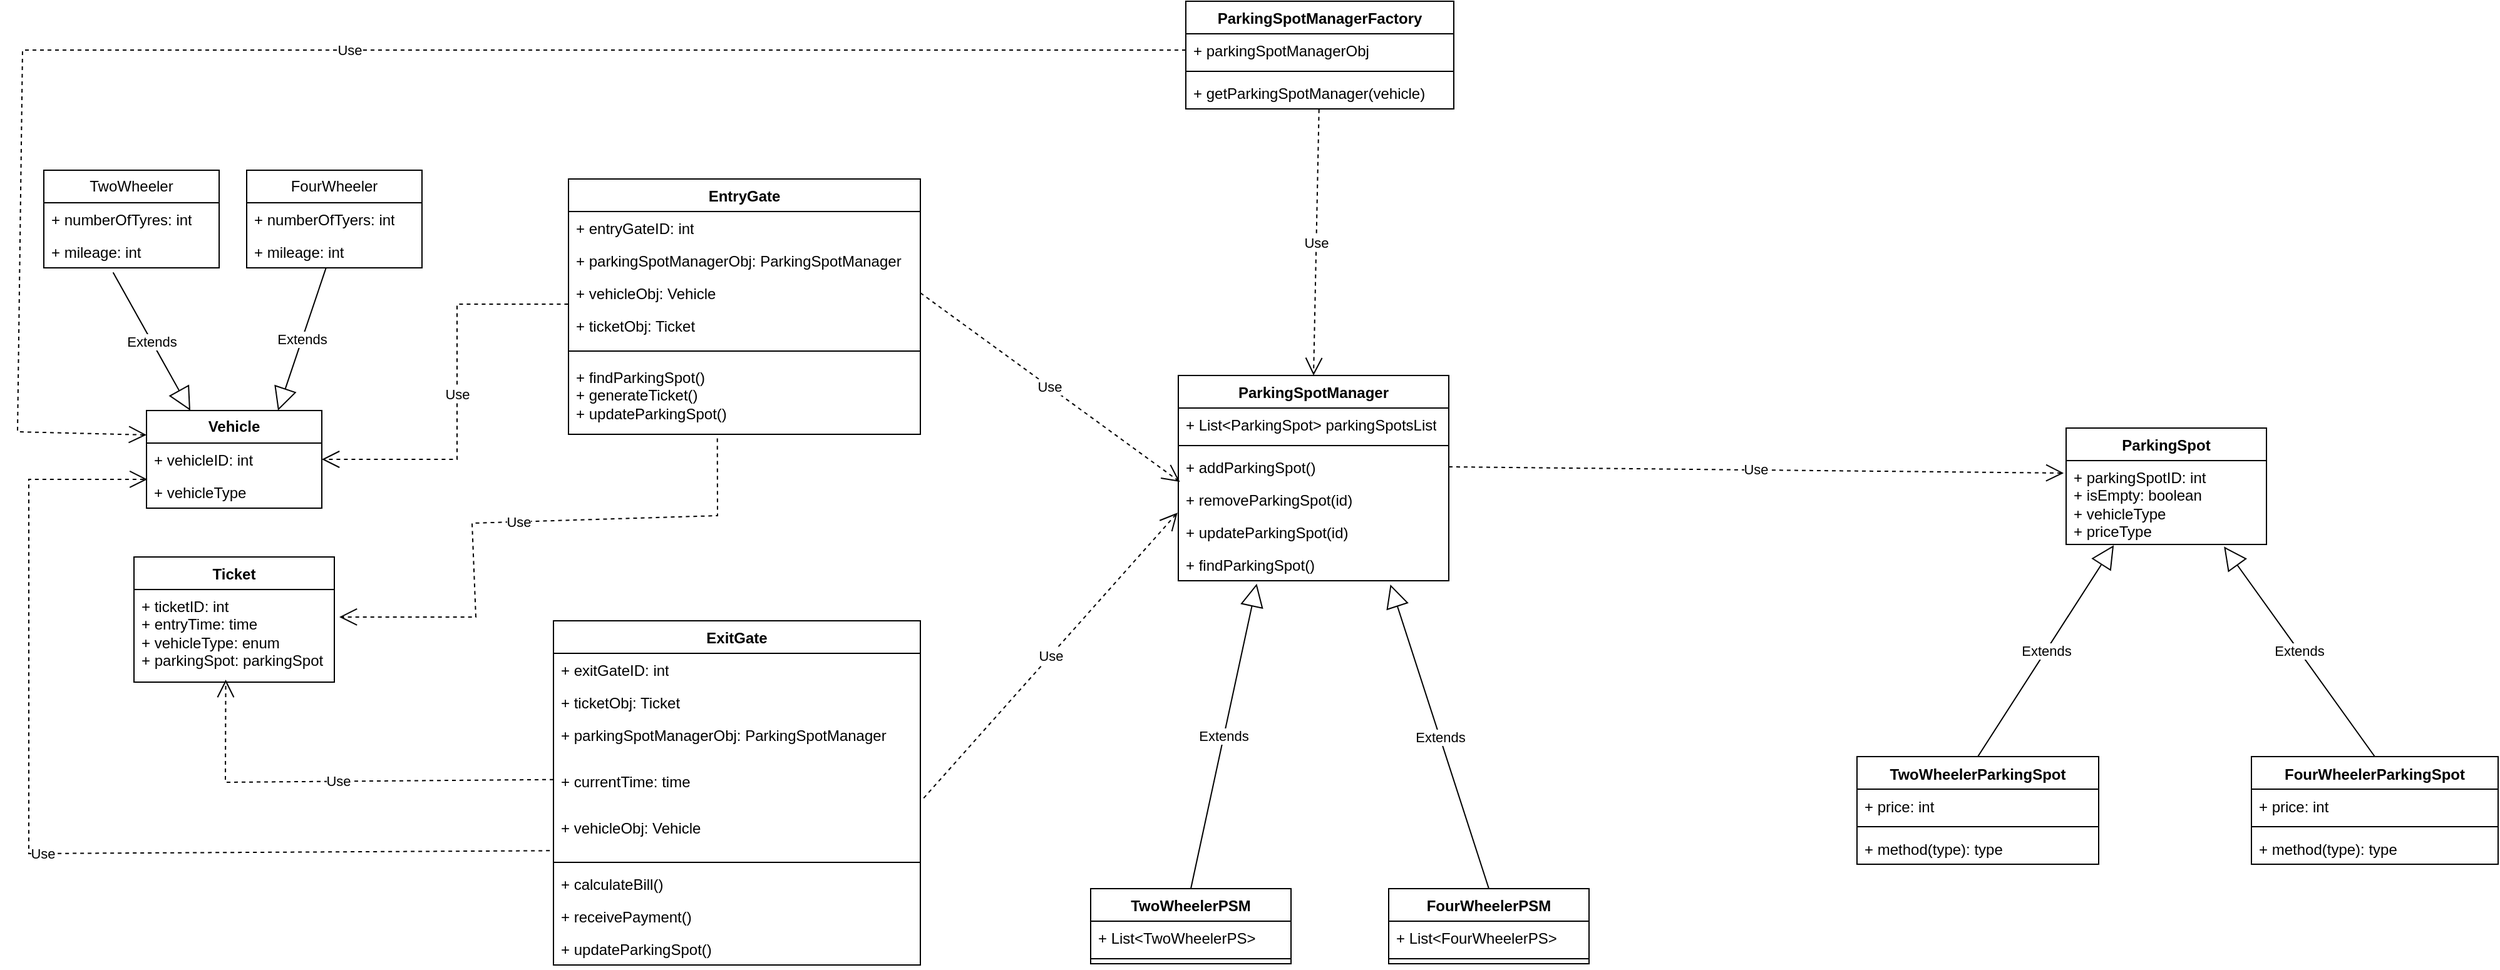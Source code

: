 <mxfile version="24.7.5">
  <diagram id="C5RBs43oDa-KdzZeNtuy" name="Page-1">
    <mxGraphModel dx="2874" dy="1597" grid="0" gridSize="10" guides="1" tooltips="1" connect="1" arrows="1" fold="1" page="0" pageScale="1" pageWidth="827" pageHeight="1169" math="0" shadow="0">
      <root>
        <mxCell id="WIyWlLk6GJQsqaUBKTNV-0" />
        <mxCell id="WIyWlLk6GJQsqaUBKTNV-1" parent="WIyWlLk6GJQsqaUBKTNV-0" />
        <mxCell id="PFj9hz5hefsLwySSaTAy-0" value="&lt;b&gt;Vehicle&lt;/b&gt;" style="swimlane;fontStyle=0;childLayout=stackLayout;horizontal=1;startSize=26;fillColor=none;horizontalStack=0;resizeParent=1;resizeParentMax=0;resizeLast=0;collapsible=1;marginBottom=0;whiteSpace=wrap;html=1;" vertex="1" parent="WIyWlLk6GJQsqaUBKTNV-1">
          <mxGeometry x="-436" y="325" width="140" height="78" as="geometry" />
        </mxCell>
        <mxCell id="PFj9hz5hefsLwySSaTAy-1" value="+ vehicleID: int" style="text;strokeColor=none;fillColor=none;align=left;verticalAlign=top;spacingLeft=4;spacingRight=4;overflow=hidden;rotatable=0;points=[[0,0.5],[1,0.5]];portConstraint=eastwest;whiteSpace=wrap;html=1;" vertex="1" parent="PFj9hz5hefsLwySSaTAy-0">
          <mxGeometry y="26" width="140" height="26" as="geometry" />
        </mxCell>
        <mxCell id="PFj9hz5hefsLwySSaTAy-2" value="+ vehicleType" style="text;strokeColor=none;fillColor=none;align=left;verticalAlign=top;spacingLeft=4;spacingRight=4;overflow=hidden;rotatable=0;points=[[0,0.5],[1,0.5]];portConstraint=eastwest;whiteSpace=wrap;html=1;" vertex="1" parent="PFj9hz5hefsLwySSaTAy-0">
          <mxGeometry y="52" width="140" height="26" as="geometry" />
        </mxCell>
        <mxCell id="PFj9hz5hefsLwySSaTAy-4" value="Ticket" style="swimlane;fontStyle=1;align=center;verticalAlign=top;childLayout=stackLayout;horizontal=1;startSize=26;horizontalStack=0;resizeParent=1;resizeParentMax=0;resizeLast=0;collapsible=1;marginBottom=0;whiteSpace=wrap;html=1;" vertex="1" parent="WIyWlLk6GJQsqaUBKTNV-1">
          <mxGeometry x="-446" y="442" width="160" height="100" as="geometry">
            <mxRectangle x="-320" y="360" width="70" height="30" as="alternateBounds" />
          </mxGeometry>
        </mxCell>
        <mxCell id="PFj9hz5hefsLwySSaTAy-5" value="+ ticketID: int&lt;div&gt;+ entryTime: time&lt;/div&gt;&lt;div&gt;+ vehicleType: enum&lt;/div&gt;&lt;div&gt;+ parkingSpot: parkingSpot&lt;/div&gt;&lt;div&gt;&lt;br&gt;&lt;/div&gt;" style="text;strokeColor=none;fillColor=none;align=left;verticalAlign=top;spacingLeft=4;spacingRight=4;overflow=hidden;rotatable=0;points=[[0,0.5],[1,0.5]];portConstraint=eastwest;whiteSpace=wrap;html=1;" vertex="1" parent="PFj9hz5hefsLwySSaTAy-4">
          <mxGeometry y="26" width="160" height="74" as="geometry" />
        </mxCell>
        <mxCell id="PFj9hz5hefsLwySSaTAy-8" value="EntryGate" style="swimlane;fontStyle=1;align=center;verticalAlign=top;childLayout=stackLayout;horizontal=1;startSize=26;horizontalStack=0;resizeParent=1;resizeParentMax=0;resizeLast=0;collapsible=1;marginBottom=0;whiteSpace=wrap;html=1;" vertex="1" parent="WIyWlLk6GJQsqaUBKTNV-1">
          <mxGeometry x="-99" y="140" width="281" height="204" as="geometry" />
        </mxCell>
        <mxCell id="PFj9hz5hefsLwySSaTAy-9" value="+ entryGateID: int" style="text;strokeColor=none;fillColor=none;align=left;verticalAlign=top;spacingLeft=4;spacingRight=4;overflow=hidden;rotatable=0;points=[[0,0.5],[1,0.5]];portConstraint=eastwest;whiteSpace=wrap;html=1;" vertex="1" parent="PFj9hz5hefsLwySSaTAy-8">
          <mxGeometry y="26" width="281" height="26" as="geometry" />
        </mxCell>
        <mxCell id="PFj9hz5hefsLwySSaTAy-36" value="+ parkingSpotManagerObj: ParkingSpotManager" style="text;strokeColor=none;fillColor=none;align=left;verticalAlign=top;spacingLeft=4;spacingRight=4;overflow=hidden;rotatable=0;points=[[0,0.5],[1,0.5]];portConstraint=eastwest;whiteSpace=wrap;html=1;" vertex="1" parent="PFj9hz5hefsLwySSaTAy-8">
          <mxGeometry y="52" width="281" height="26" as="geometry" />
        </mxCell>
        <mxCell id="PFj9hz5hefsLwySSaTAy-58" value="+ vehicleObj: Vehicle" style="text;strokeColor=none;fillColor=none;align=left;verticalAlign=top;spacingLeft=4;spacingRight=4;overflow=hidden;rotatable=0;points=[[0,0.5],[1,0.5]];portConstraint=eastwest;whiteSpace=wrap;html=1;" vertex="1" parent="PFj9hz5hefsLwySSaTAy-8">
          <mxGeometry y="78" width="281" height="26" as="geometry" />
        </mxCell>
        <mxCell id="PFj9hz5hefsLwySSaTAy-37" value="+ ticketObj: Ticket" style="text;strokeColor=none;fillColor=none;align=left;verticalAlign=top;spacingLeft=4;spacingRight=4;overflow=hidden;rotatable=0;points=[[0,0.5],[1,0.5]];portConstraint=eastwest;whiteSpace=wrap;html=1;" vertex="1" parent="PFj9hz5hefsLwySSaTAy-8">
          <mxGeometry y="104" width="281" height="26" as="geometry" />
        </mxCell>
        <mxCell id="PFj9hz5hefsLwySSaTAy-10" value="" style="line;strokeWidth=1;fillColor=none;align=left;verticalAlign=middle;spacingTop=-1;spacingLeft=3;spacingRight=3;rotatable=0;labelPosition=right;points=[];portConstraint=eastwest;strokeColor=inherit;" vertex="1" parent="PFj9hz5hefsLwySSaTAy-8">
          <mxGeometry y="130" width="281" height="15" as="geometry" />
        </mxCell>
        <mxCell id="PFj9hz5hefsLwySSaTAy-11" value="+ findParkingSpot()&lt;div&gt;+ generateTicket()&lt;/div&gt;&lt;div&gt;+ updateParkingSpot()&lt;/div&gt;" style="text;strokeColor=none;fillColor=none;align=left;verticalAlign=top;spacingLeft=4;spacingRight=4;overflow=hidden;rotatable=0;points=[[0,0.5],[1,0.5]];portConstraint=eastwest;whiteSpace=wrap;html=1;" vertex="1" parent="PFj9hz5hefsLwySSaTAy-8">
          <mxGeometry y="145" width="281" height="59" as="geometry" />
        </mxCell>
        <mxCell id="PFj9hz5hefsLwySSaTAy-12" value="ParkingSpot" style="swimlane;fontStyle=1;align=center;verticalAlign=top;childLayout=stackLayout;horizontal=1;startSize=26;horizontalStack=0;resizeParent=1;resizeParentMax=0;resizeLast=0;collapsible=1;marginBottom=0;whiteSpace=wrap;html=1;" vertex="1" parent="WIyWlLk6GJQsqaUBKTNV-1">
          <mxGeometry x="1097" y="339" width="160" height="93" as="geometry" />
        </mxCell>
        <mxCell id="PFj9hz5hefsLwySSaTAy-13" value="+ parkingSpotID: int&lt;div&gt;+ isEmpty: boolean&lt;/div&gt;&lt;div&gt;+ vehicleType&lt;/div&gt;&lt;div&gt;+ priceType&lt;/div&gt;" style="text;strokeColor=none;fillColor=none;align=left;verticalAlign=top;spacingLeft=4;spacingRight=4;overflow=hidden;rotatable=0;points=[[0,0.5],[1,0.5]];portConstraint=eastwest;whiteSpace=wrap;html=1;" vertex="1" parent="PFj9hz5hefsLwySSaTAy-12">
          <mxGeometry y="26" width="160" height="67" as="geometry" />
        </mxCell>
        <mxCell id="PFj9hz5hefsLwySSaTAy-16" value="TwoWheelerParkingSpot" style="swimlane;fontStyle=1;align=center;verticalAlign=top;childLayout=stackLayout;horizontal=1;startSize=26;horizontalStack=0;resizeParent=1;resizeParentMax=0;resizeLast=0;collapsible=1;marginBottom=0;whiteSpace=wrap;html=1;" vertex="1" parent="WIyWlLk6GJQsqaUBKTNV-1">
          <mxGeometry x="930" y="601.5" width="193" height="86" as="geometry" />
        </mxCell>
        <mxCell id="PFj9hz5hefsLwySSaTAy-17" value="+ price: int" style="text;strokeColor=none;fillColor=none;align=left;verticalAlign=top;spacingLeft=4;spacingRight=4;overflow=hidden;rotatable=0;points=[[0,0.5],[1,0.5]];portConstraint=eastwest;whiteSpace=wrap;html=1;" vertex="1" parent="PFj9hz5hefsLwySSaTAy-16">
          <mxGeometry y="26" width="193" height="26" as="geometry" />
        </mxCell>
        <mxCell id="PFj9hz5hefsLwySSaTAy-18" value="" style="line;strokeWidth=1;fillColor=none;align=left;verticalAlign=middle;spacingTop=-1;spacingLeft=3;spacingRight=3;rotatable=0;labelPosition=right;points=[];portConstraint=eastwest;strokeColor=inherit;" vertex="1" parent="PFj9hz5hefsLwySSaTAy-16">
          <mxGeometry y="52" width="193" height="8" as="geometry" />
        </mxCell>
        <mxCell id="PFj9hz5hefsLwySSaTAy-19" value="+ method(type): type" style="text;strokeColor=none;fillColor=none;align=left;verticalAlign=top;spacingLeft=4;spacingRight=4;overflow=hidden;rotatable=0;points=[[0,0.5],[1,0.5]];portConstraint=eastwest;whiteSpace=wrap;html=1;" vertex="1" parent="PFj9hz5hefsLwySSaTAy-16">
          <mxGeometry y="60" width="193" height="26" as="geometry" />
        </mxCell>
        <mxCell id="PFj9hz5hefsLwySSaTAy-21" value="Extends" style="endArrow=block;endSize=16;endFill=0;html=1;rounded=0;entryX=0.238;entryY=1.009;entryDx=0;entryDy=0;entryPerimeter=0;exitX=0.5;exitY=0;exitDx=0;exitDy=0;" edge="1" parent="WIyWlLk6GJQsqaUBKTNV-1" source="PFj9hz5hefsLwySSaTAy-16" target="PFj9hz5hefsLwySSaTAy-13">
          <mxGeometry width="160" relative="1" as="geometry">
            <mxPoint x="1038" y="468.5" as="sourcePoint" />
            <mxPoint x="1198" y="468.5" as="targetPoint" />
          </mxGeometry>
        </mxCell>
        <mxCell id="PFj9hz5hefsLwySSaTAy-22" value="FourWheelerParkingSpot" style="swimlane;fontStyle=1;align=center;verticalAlign=top;childLayout=stackLayout;horizontal=1;startSize=26;horizontalStack=0;resizeParent=1;resizeParentMax=0;resizeLast=0;collapsible=1;marginBottom=0;whiteSpace=wrap;html=1;" vertex="1" parent="WIyWlLk6GJQsqaUBKTNV-1">
          <mxGeometry x="1245" y="601.5" width="197" height="86" as="geometry" />
        </mxCell>
        <mxCell id="PFj9hz5hefsLwySSaTAy-23" value="+ price: int" style="text;strokeColor=none;fillColor=none;align=left;verticalAlign=top;spacingLeft=4;spacingRight=4;overflow=hidden;rotatable=0;points=[[0,0.5],[1,0.5]];portConstraint=eastwest;whiteSpace=wrap;html=1;" vertex="1" parent="PFj9hz5hefsLwySSaTAy-22">
          <mxGeometry y="26" width="197" height="26" as="geometry" />
        </mxCell>
        <mxCell id="PFj9hz5hefsLwySSaTAy-24" value="" style="line;strokeWidth=1;fillColor=none;align=left;verticalAlign=middle;spacingTop=-1;spacingLeft=3;spacingRight=3;rotatable=0;labelPosition=right;points=[];portConstraint=eastwest;strokeColor=inherit;" vertex="1" parent="PFj9hz5hefsLwySSaTAy-22">
          <mxGeometry y="52" width="197" height="8" as="geometry" />
        </mxCell>
        <mxCell id="PFj9hz5hefsLwySSaTAy-25" value="+ method(type): type" style="text;strokeColor=none;fillColor=none;align=left;verticalAlign=top;spacingLeft=4;spacingRight=4;overflow=hidden;rotatable=0;points=[[0,0.5],[1,0.5]];portConstraint=eastwest;whiteSpace=wrap;html=1;" vertex="1" parent="PFj9hz5hefsLwySSaTAy-22">
          <mxGeometry y="60" width="197" height="26" as="geometry" />
        </mxCell>
        <mxCell id="PFj9hz5hefsLwySSaTAy-26" value="Extends" style="endArrow=block;endSize=16;endFill=0;html=1;rounded=0;entryX=0.788;entryY=1.025;entryDx=0;entryDy=0;entryPerimeter=0;exitX=0.5;exitY=0;exitDx=0;exitDy=0;" edge="1" parent="WIyWlLk6GJQsqaUBKTNV-1" source="PFj9hz5hefsLwySSaTAy-22" target="PFj9hz5hefsLwySSaTAy-13">
          <mxGeometry width="160" relative="1" as="geometry">
            <mxPoint x="1362" y="426.5" as="sourcePoint" />
            <mxPoint x="1522" y="426.5" as="targetPoint" />
          </mxGeometry>
        </mxCell>
        <mxCell id="PFj9hz5hefsLwySSaTAy-27" value="ParkingSpotManager" style="swimlane;fontStyle=1;align=center;verticalAlign=top;childLayout=stackLayout;horizontal=1;startSize=26;horizontalStack=0;resizeParent=1;resizeParentMax=0;resizeLast=0;collapsible=1;marginBottom=0;whiteSpace=wrap;html=1;" vertex="1" parent="WIyWlLk6GJQsqaUBKTNV-1">
          <mxGeometry x="388" y="297" width="216" height="164" as="geometry" />
        </mxCell>
        <mxCell id="PFj9hz5hefsLwySSaTAy-28" value="+ List&amp;lt;ParkingSpot&amp;gt; parkingSpotsList" style="text;strokeColor=none;fillColor=none;align=left;verticalAlign=top;spacingLeft=4;spacingRight=4;overflow=hidden;rotatable=0;points=[[0,0.5],[1,0.5]];portConstraint=eastwest;whiteSpace=wrap;html=1;" vertex="1" parent="PFj9hz5hefsLwySSaTAy-27">
          <mxGeometry y="26" width="216" height="26" as="geometry" />
        </mxCell>
        <mxCell id="PFj9hz5hefsLwySSaTAy-29" value="" style="line;strokeWidth=1;fillColor=none;align=left;verticalAlign=middle;spacingTop=-1;spacingLeft=3;spacingRight=3;rotatable=0;labelPosition=right;points=[];portConstraint=eastwest;strokeColor=inherit;" vertex="1" parent="PFj9hz5hefsLwySSaTAy-27">
          <mxGeometry y="52" width="216" height="8" as="geometry" />
        </mxCell>
        <mxCell id="PFj9hz5hefsLwySSaTAy-30" value="+ addParkingSpot()" style="text;strokeColor=none;fillColor=none;align=left;verticalAlign=top;spacingLeft=4;spacingRight=4;overflow=hidden;rotatable=0;points=[[0,0.5],[1,0.5]];portConstraint=eastwest;whiteSpace=wrap;html=1;" vertex="1" parent="PFj9hz5hefsLwySSaTAy-27">
          <mxGeometry y="60" width="216" height="26" as="geometry" />
        </mxCell>
        <mxCell id="PFj9hz5hefsLwySSaTAy-32" value="+ removeParkingSpot(id)" style="text;strokeColor=none;fillColor=none;align=left;verticalAlign=top;spacingLeft=4;spacingRight=4;overflow=hidden;rotatable=0;points=[[0,0.5],[1,0.5]];portConstraint=eastwest;whiteSpace=wrap;html=1;" vertex="1" parent="PFj9hz5hefsLwySSaTAy-27">
          <mxGeometry y="86" width="216" height="26" as="geometry" />
        </mxCell>
        <mxCell id="PFj9hz5hefsLwySSaTAy-33" value="+ updateParkingSpot(id)" style="text;strokeColor=none;fillColor=none;align=left;verticalAlign=top;spacingLeft=4;spacingRight=4;overflow=hidden;rotatable=0;points=[[0,0.5],[1,0.5]];portConstraint=eastwest;whiteSpace=wrap;html=1;" vertex="1" parent="PFj9hz5hefsLwySSaTAy-27">
          <mxGeometry y="112" width="216" height="26" as="geometry" />
        </mxCell>
        <mxCell id="PFj9hz5hefsLwySSaTAy-34" value="+ findParkingSpot()" style="text;strokeColor=none;fillColor=none;align=left;verticalAlign=top;spacingLeft=4;spacingRight=4;overflow=hidden;rotatable=0;points=[[0,0.5],[1,0.5]];portConstraint=eastwest;whiteSpace=wrap;html=1;" vertex="1" parent="PFj9hz5hefsLwySSaTAy-27">
          <mxGeometry y="138" width="216" height="26" as="geometry" />
        </mxCell>
        <mxCell id="PFj9hz5hefsLwySSaTAy-35" value="Use" style="endArrow=open;endSize=12;dashed=1;html=1;rounded=0;entryX=-0.012;entryY=0.149;entryDx=0;entryDy=0;entryPerimeter=0;exitX=1;exitY=0.5;exitDx=0;exitDy=0;" edge="1" parent="WIyWlLk6GJQsqaUBKTNV-1" source="PFj9hz5hefsLwySSaTAy-30" target="PFj9hz5hefsLwySSaTAy-13">
          <mxGeometry width="160" relative="1" as="geometry">
            <mxPoint x="617" y="374" as="sourcePoint" />
            <mxPoint x="763" y="374" as="targetPoint" />
          </mxGeometry>
        </mxCell>
        <mxCell id="PFj9hz5hefsLwySSaTAy-39" value="Use" style="endArrow=open;endSize=12;dashed=1;html=1;rounded=0;exitX=1;exitY=0.5;exitDx=0;exitDy=0;entryX=0.006;entryY=-0.038;entryDx=0;entryDy=0;entryPerimeter=0;" edge="1" parent="WIyWlLk6GJQsqaUBKTNV-1" source="PFj9hz5hefsLwySSaTAy-58" target="PFj9hz5hefsLwySSaTAy-32">
          <mxGeometry width="160" relative="1" as="geometry">
            <mxPoint x="218" y="383" as="sourcePoint" />
            <mxPoint x="378" y="383" as="targetPoint" />
          </mxGeometry>
        </mxCell>
        <mxCell id="PFj9hz5hefsLwySSaTAy-40" value="TwoWheelerPSM" style="swimlane;fontStyle=1;align=center;verticalAlign=top;childLayout=stackLayout;horizontal=1;startSize=26;horizontalStack=0;resizeParent=1;resizeParentMax=0;resizeLast=0;collapsible=1;marginBottom=0;whiteSpace=wrap;html=1;" vertex="1" parent="WIyWlLk6GJQsqaUBKTNV-1">
          <mxGeometry x="318" y="707" width="160" height="60" as="geometry" />
        </mxCell>
        <mxCell id="PFj9hz5hefsLwySSaTAy-41" value="+ List&amp;lt;TwoWheelerPS&amp;gt;" style="text;strokeColor=none;fillColor=none;align=left;verticalAlign=top;spacingLeft=4;spacingRight=4;overflow=hidden;rotatable=0;points=[[0,0.5],[1,0.5]];portConstraint=eastwest;whiteSpace=wrap;html=1;" vertex="1" parent="PFj9hz5hefsLwySSaTAy-40">
          <mxGeometry y="26" width="160" height="26" as="geometry" />
        </mxCell>
        <mxCell id="PFj9hz5hefsLwySSaTAy-42" value="" style="line;strokeWidth=1;fillColor=none;align=left;verticalAlign=middle;spacingTop=-1;spacingLeft=3;spacingRight=3;rotatable=0;labelPosition=right;points=[];portConstraint=eastwest;strokeColor=inherit;" vertex="1" parent="PFj9hz5hefsLwySSaTAy-40">
          <mxGeometry y="52" width="160" height="8" as="geometry" />
        </mxCell>
        <mxCell id="PFj9hz5hefsLwySSaTAy-44" value="FourWheelerPSM" style="swimlane;fontStyle=1;align=center;verticalAlign=top;childLayout=stackLayout;horizontal=1;startSize=26;horizontalStack=0;resizeParent=1;resizeParentMax=0;resizeLast=0;collapsible=1;marginBottom=0;whiteSpace=wrap;html=1;" vertex="1" parent="WIyWlLk6GJQsqaUBKTNV-1">
          <mxGeometry x="556" y="707" width="160" height="60" as="geometry" />
        </mxCell>
        <mxCell id="PFj9hz5hefsLwySSaTAy-45" value="+ List&amp;lt;FourWheelerPS&amp;gt;" style="text;strokeColor=none;fillColor=none;align=left;verticalAlign=top;spacingLeft=4;spacingRight=4;overflow=hidden;rotatable=0;points=[[0,0.5],[1,0.5]];portConstraint=eastwest;whiteSpace=wrap;html=1;" vertex="1" parent="PFj9hz5hefsLwySSaTAy-44">
          <mxGeometry y="26" width="160" height="26" as="geometry" />
        </mxCell>
        <mxCell id="PFj9hz5hefsLwySSaTAy-46" value="" style="line;strokeWidth=1;fillColor=none;align=left;verticalAlign=middle;spacingTop=-1;spacingLeft=3;spacingRight=3;rotatable=0;labelPosition=right;points=[];portConstraint=eastwest;strokeColor=inherit;" vertex="1" parent="PFj9hz5hefsLwySSaTAy-44">
          <mxGeometry y="52" width="160" height="8" as="geometry" />
        </mxCell>
        <mxCell id="PFj9hz5hefsLwySSaTAy-48" value="Extends" style="endArrow=block;endSize=16;endFill=0;html=1;rounded=0;entryX=0.29;entryY=1.09;entryDx=0;entryDy=0;entryPerimeter=0;exitX=0.5;exitY=0;exitDx=0;exitDy=0;" edge="1" parent="WIyWlLk6GJQsqaUBKTNV-1" source="PFj9hz5hefsLwySSaTAy-40" target="PFj9hz5hefsLwySSaTAy-34">
          <mxGeometry width="160" relative="1" as="geometry">
            <mxPoint x="350" y="642" as="sourcePoint" />
            <mxPoint x="510" y="642" as="targetPoint" />
          </mxGeometry>
        </mxCell>
        <mxCell id="PFj9hz5hefsLwySSaTAy-49" value="Extends" style="endArrow=block;endSize=16;endFill=0;html=1;rounded=0;entryX=0.784;entryY=1.115;entryDx=0;entryDy=0;entryPerimeter=0;exitX=0.5;exitY=0;exitDx=0;exitDy=0;" edge="1" parent="WIyWlLk6GJQsqaUBKTNV-1" source="PFj9hz5hefsLwySSaTAy-44" target="PFj9hz5hefsLwySSaTAy-34">
          <mxGeometry width="160" relative="1" as="geometry">
            <mxPoint x="594" y="623" as="sourcePoint" />
            <mxPoint x="754" y="623" as="targetPoint" />
          </mxGeometry>
        </mxCell>
        <mxCell id="PFj9hz5hefsLwySSaTAy-50" value="ExitGate" style="swimlane;fontStyle=1;align=center;verticalAlign=top;childLayout=stackLayout;horizontal=1;startSize=26;horizontalStack=0;resizeParent=1;resizeParentMax=0;resizeLast=0;collapsible=1;marginBottom=0;whiteSpace=wrap;html=1;" vertex="1" parent="WIyWlLk6GJQsqaUBKTNV-1">
          <mxGeometry x="-111" y="493" width="293" height="275" as="geometry" />
        </mxCell>
        <mxCell id="PFj9hz5hefsLwySSaTAy-51" value="+ exitGateID: int" style="text;strokeColor=none;fillColor=none;align=left;verticalAlign=top;spacingLeft=4;spacingRight=4;overflow=hidden;rotatable=0;points=[[0,0.5],[1,0.5]];portConstraint=eastwest;whiteSpace=wrap;html=1;" vertex="1" parent="PFj9hz5hefsLwySSaTAy-50">
          <mxGeometry y="26" width="293" height="26" as="geometry" />
        </mxCell>
        <mxCell id="PFj9hz5hefsLwySSaTAy-54" value="+ ticketObj: Ticket" style="text;strokeColor=none;fillColor=none;align=left;verticalAlign=top;spacingLeft=4;spacingRight=4;overflow=hidden;rotatable=0;points=[[0,0.5],[1,0.5]];portConstraint=eastwest;whiteSpace=wrap;html=1;" vertex="1" parent="PFj9hz5hefsLwySSaTAy-50">
          <mxGeometry y="52" width="293" height="26" as="geometry" />
        </mxCell>
        <mxCell id="PFj9hz5hefsLwySSaTAy-55" value="+ parkingSpotManagerObj: ParkingSpotManager" style="text;strokeColor=none;fillColor=none;align=left;verticalAlign=top;spacingLeft=4;spacingRight=4;overflow=hidden;rotatable=0;points=[[0,0.5],[1,0.5]];portConstraint=eastwest;whiteSpace=wrap;html=1;" vertex="1" parent="PFj9hz5hefsLwySSaTAy-50">
          <mxGeometry y="78" width="293" height="37" as="geometry" />
        </mxCell>
        <mxCell id="PFj9hz5hefsLwySSaTAy-56" value="+ currentTime: time" style="text;strokeColor=none;fillColor=none;align=left;verticalAlign=top;spacingLeft=4;spacingRight=4;overflow=hidden;rotatable=0;points=[[0,0.5],[1,0.5]];portConstraint=eastwest;whiteSpace=wrap;html=1;" vertex="1" parent="PFj9hz5hefsLwySSaTAy-50">
          <mxGeometry y="115" width="293" height="37" as="geometry" />
        </mxCell>
        <mxCell id="PFj9hz5hefsLwySSaTAy-57" value="+ vehicleObj: Vehicle" style="text;strokeColor=none;fillColor=none;align=left;verticalAlign=top;spacingLeft=4;spacingRight=4;overflow=hidden;rotatable=0;points=[[0,0.5],[1,0.5]];portConstraint=eastwest;whiteSpace=wrap;html=1;" vertex="1" parent="PFj9hz5hefsLwySSaTAy-50">
          <mxGeometry y="152" width="293" height="37" as="geometry" />
        </mxCell>
        <mxCell id="PFj9hz5hefsLwySSaTAy-52" value="" style="line;strokeWidth=1;fillColor=none;align=left;verticalAlign=middle;spacingTop=-1;spacingLeft=3;spacingRight=3;rotatable=0;labelPosition=right;points=[];portConstraint=eastwest;strokeColor=inherit;" vertex="1" parent="PFj9hz5hefsLwySSaTAy-50">
          <mxGeometry y="189" width="293" height="8" as="geometry" />
        </mxCell>
        <mxCell id="PFj9hz5hefsLwySSaTAy-53" value="+ calculateBill()" style="text;strokeColor=none;fillColor=none;align=left;verticalAlign=top;spacingLeft=4;spacingRight=4;overflow=hidden;rotatable=0;points=[[0,0.5],[1,0.5]];portConstraint=eastwest;whiteSpace=wrap;html=1;" vertex="1" parent="PFj9hz5hefsLwySSaTAy-50">
          <mxGeometry y="197" width="293" height="26" as="geometry" />
        </mxCell>
        <mxCell id="PFj9hz5hefsLwySSaTAy-59" value="+ receivePayment()" style="text;strokeColor=none;fillColor=none;align=left;verticalAlign=top;spacingLeft=4;spacingRight=4;overflow=hidden;rotatable=0;points=[[0,0.5],[1,0.5]];portConstraint=eastwest;whiteSpace=wrap;html=1;" vertex="1" parent="PFj9hz5hefsLwySSaTAy-50">
          <mxGeometry y="223" width="293" height="26" as="geometry" />
        </mxCell>
        <mxCell id="PFj9hz5hefsLwySSaTAy-60" value="+ updateParkingSpot()" style="text;strokeColor=none;fillColor=none;align=left;verticalAlign=top;spacingLeft=4;spacingRight=4;overflow=hidden;rotatable=0;points=[[0,0.5],[1,0.5]];portConstraint=eastwest;whiteSpace=wrap;html=1;" vertex="1" parent="PFj9hz5hefsLwySSaTAy-50">
          <mxGeometry y="249" width="293" height="26" as="geometry" />
        </mxCell>
        <mxCell id="PFj9hz5hefsLwySSaTAy-61" value="Use" style="endArrow=open;endSize=12;dashed=1;html=1;rounded=0;entryX=-0.003;entryY=-0.09;entryDx=0;entryDy=0;entryPerimeter=0;exitX=1.009;exitY=0.721;exitDx=0;exitDy=0;exitPerimeter=0;" edge="1" parent="WIyWlLk6GJQsqaUBKTNV-1" source="PFj9hz5hefsLwySSaTAy-56" target="PFj9hz5hefsLwySSaTAy-33">
          <mxGeometry width="160" relative="1" as="geometry">
            <mxPoint x="186" y="606" as="sourcePoint" />
            <mxPoint x="346" y="606" as="targetPoint" />
          </mxGeometry>
        </mxCell>
        <mxCell id="PFj9hz5hefsLwySSaTAy-62" value="Use" style="endArrow=open;endSize=12;dashed=1;html=1;rounded=0;entryX=0.458;entryY=1.063;entryDx=0;entryDy=0;entryPerimeter=0;exitX=0;exitY=0.5;exitDx=0;exitDy=0;" edge="1" parent="WIyWlLk6GJQsqaUBKTNV-1">
          <mxGeometry width="160" relative="1" as="geometry">
            <mxPoint x="-111" y="619.84" as="sourcePoint" />
            <mxPoint x="-372.72" y="540.002" as="targetPoint" />
            <Array as="points">
              <mxPoint x="-373" y="622" />
            </Array>
          </mxGeometry>
        </mxCell>
        <mxCell id="PFj9hz5hefsLwySSaTAy-63" value="Use" style="endArrow=open;endSize=12;dashed=1;html=1;rounded=0;entryX=0.005;entryY=0.115;entryDx=0;entryDy=0;entryPerimeter=0;exitX=-0.01;exitY=0.856;exitDx=0;exitDy=0;exitPerimeter=0;" edge="1" parent="WIyWlLk6GJQsqaUBKTNV-1" source="PFj9hz5hefsLwySSaTAy-57" target="PFj9hz5hefsLwySSaTAy-2">
          <mxGeometry width="160" relative="1" as="geometry">
            <mxPoint x="-378" y="716" as="sourcePoint" />
            <mxPoint x="-253" y="799" as="targetPoint" />
            <Array as="points">
              <mxPoint x="-530" y="679" />
              <mxPoint x="-530" y="380" />
            </Array>
          </mxGeometry>
        </mxCell>
        <mxCell id="PFj9hz5hefsLwySSaTAy-64" value="Use" style="endArrow=open;endSize=12;dashed=1;html=1;rounded=0;entryX=1.025;entryY=0.297;entryDx=0;entryDy=0;entryPerimeter=0;exitX=0.423;exitY=1.056;exitDx=0;exitDy=0;exitPerimeter=0;" edge="1" parent="WIyWlLk6GJQsqaUBKTNV-1" source="PFj9hz5hefsLwySSaTAy-11" target="PFj9hz5hefsLwySSaTAy-5">
          <mxGeometry width="160" relative="1" as="geometry">
            <mxPoint x="-271" y="151" as="sourcePoint" />
            <mxPoint x="-111" y="151" as="targetPoint" />
            <Array as="points">
              <mxPoint x="20" y="409" />
              <mxPoint x="-176" y="415" />
              <mxPoint x="-173" y="490" />
            </Array>
          </mxGeometry>
        </mxCell>
        <mxCell id="PFj9hz5hefsLwySSaTAy-65" value="Use" style="endArrow=open;endSize=12;dashed=1;html=1;rounded=0;entryX=1;entryY=0.5;entryDx=0;entryDy=0;exitX=-0.001;exitY=-0.154;exitDx=0;exitDy=0;exitPerimeter=0;" edge="1" parent="WIyWlLk6GJQsqaUBKTNV-1" source="PFj9hz5hefsLwySSaTAy-37" target="PFj9hz5hefsLwySSaTAy-1">
          <mxGeometry width="160" relative="1" as="geometry">
            <mxPoint x="-407" y="228" as="sourcePoint" />
            <mxPoint x="-247" y="228" as="targetPoint" />
            <Array as="points">
              <mxPoint x="-188" y="240" />
              <mxPoint x="-188" y="364" />
            </Array>
          </mxGeometry>
        </mxCell>
        <mxCell id="PFj9hz5hefsLwySSaTAy-66" value="TwoWheeler" style="swimlane;fontStyle=0;childLayout=stackLayout;horizontal=1;startSize=26;fillColor=none;horizontalStack=0;resizeParent=1;resizeParentMax=0;resizeLast=0;collapsible=1;marginBottom=0;whiteSpace=wrap;html=1;" vertex="1" parent="WIyWlLk6GJQsqaUBKTNV-1">
          <mxGeometry x="-518" y="133" width="140" height="78" as="geometry" />
        </mxCell>
        <mxCell id="PFj9hz5hefsLwySSaTAy-67" value="+ numberOfTyres: int" style="text;strokeColor=none;fillColor=none;align=left;verticalAlign=top;spacingLeft=4;spacingRight=4;overflow=hidden;rotatable=0;points=[[0,0.5],[1,0.5]];portConstraint=eastwest;whiteSpace=wrap;html=1;" vertex="1" parent="PFj9hz5hefsLwySSaTAy-66">
          <mxGeometry y="26" width="140" height="26" as="geometry" />
        </mxCell>
        <mxCell id="PFj9hz5hefsLwySSaTAy-68" value="+ mileage: int" style="text;strokeColor=none;fillColor=none;align=left;verticalAlign=top;spacingLeft=4;spacingRight=4;overflow=hidden;rotatable=0;points=[[0,0.5],[1,0.5]];portConstraint=eastwest;whiteSpace=wrap;html=1;" vertex="1" parent="PFj9hz5hefsLwySSaTAy-66">
          <mxGeometry y="52" width="140" height="26" as="geometry" />
        </mxCell>
        <mxCell id="PFj9hz5hefsLwySSaTAy-70" value="FourWheeler" style="swimlane;fontStyle=0;childLayout=stackLayout;horizontal=1;startSize=26;fillColor=none;horizontalStack=0;resizeParent=1;resizeParentMax=0;resizeLast=0;collapsible=1;marginBottom=0;whiteSpace=wrap;html=1;" vertex="1" parent="WIyWlLk6GJQsqaUBKTNV-1">
          <mxGeometry x="-356" y="133" width="140" height="78" as="geometry" />
        </mxCell>
        <mxCell id="PFj9hz5hefsLwySSaTAy-71" value="+ numberOfTyers: int" style="text;strokeColor=none;fillColor=none;align=left;verticalAlign=top;spacingLeft=4;spacingRight=4;overflow=hidden;rotatable=0;points=[[0,0.5],[1,0.5]];portConstraint=eastwest;whiteSpace=wrap;html=1;" vertex="1" parent="PFj9hz5hefsLwySSaTAy-70">
          <mxGeometry y="26" width="140" height="26" as="geometry" />
        </mxCell>
        <mxCell id="PFj9hz5hefsLwySSaTAy-72" value="+ mileage: int" style="text;strokeColor=none;fillColor=none;align=left;verticalAlign=top;spacingLeft=4;spacingRight=4;overflow=hidden;rotatable=0;points=[[0,0.5],[1,0.5]];portConstraint=eastwest;whiteSpace=wrap;html=1;" vertex="1" parent="PFj9hz5hefsLwySSaTAy-70">
          <mxGeometry y="52" width="140" height="26" as="geometry" />
        </mxCell>
        <mxCell id="PFj9hz5hefsLwySSaTAy-74" value="Extends" style="endArrow=block;endSize=16;endFill=0;html=1;rounded=0;exitX=0.395;exitY=1.141;exitDx=0;exitDy=0;exitPerimeter=0;entryX=0.25;entryY=0;entryDx=0;entryDy=0;" edge="1" parent="WIyWlLk6GJQsqaUBKTNV-1" source="PFj9hz5hefsLwySSaTAy-68" target="PFj9hz5hefsLwySSaTAy-0">
          <mxGeometry width="160" relative="1" as="geometry">
            <mxPoint x="-460" y="236" as="sourcePoint" />
            <mxPoint x="-300" y="236" as="targetPoint" />
          </mxGeometry>
        </mxCell>
        <mxCell id="PFj9hz5hefsLwySSaTAy-75" value="Extends" style="endArrow=block;endSize=16;endFill=0;html=1;rounded=0;exitX=0.452;exitY=1.013;exitDx=0;exitDy=0;exitPerimeter=0;entryX=0.75;entryY=0;entryDx=0;entryDy=0;" edge="1" parent="WIyWlLk6GJQsqaUBKTNV-1" source="PFj9hz5hefsLwySSaTAy-72" target="PFj9hz5hefsLwySSaTAy-0">
          <mxGeometry width="160" relative="1" as="geometry">
            <mxPoint x="-326" y="244" as="sourcePoint" />
            <mxPoint x="-166" y="244" as="targetPoint" />
          </mxGeometry>
        </mxCell>
        <mxCell id="PFj9hz5hefsLwySSaTAy-85" value="ParkingSpotManagerFactory" style="swimlane;fontStyle=1;align=center;verticalAlign=top;childLayout=stackLayout;horizontal=1;startSize=26;horizontalStack=0;resizeParent=1;resizeParentMax=0;resizeLast=0;collapsible=1;marginBottom=0;whiteSpace=wrap;html=1;" vertex="1" parent="WIyWlLk6GJQsqaUBKTNV-1">
          <mxGeometry x="394" y="-2" width="214" height="86" as="geometry" />
        </mxCell>
        <mxCell id="PFj9hz5hefsLwySSaTAy-86" value="+ parkingSpotManagerObj" style="text;strokeColor=none;fillColor=none;align=left;verticalAlign=top;spacingLeft=4;spacingRight=4;overflow=hidden;rotatable=0;points=[[0,0.5],[1,0.5]];portConstraint=eastwest;whiteSpace=wrap;html=1;" vertex="1" parent="PFj9hz5hefsLwySSaTAy-85">
          <mxGeometry y="26" width="214" height="26" as="geometry" />
        </mxCell>
        <mxCell id="PFj9hz5hefsLwySSaTAy-87" value="" style="line;strokeWidth=1;fillColor=none;align=left;verticalAlign=middle;spacingTop=-1;spacingLeft=3;spacingRight=3;rotatable=0;labelPosition=right;points=[];portConstraint=eastwest;strokeColor=inherit;" vertex="1" parent="PFj9hz5hefsLwySSaTAy-85">
          <mxGeometry y="52" width="214" height="8" as="geometry" />
        </mxCell>
        <mxCell id="PFj9hz5hefsLwySSaTAy-88" value="+ getParkingSpotManager(vehicle)" style="text;strokeColor=none;fillColor=none;align=left;verticalAlign=top;spacingLeft=4;spacingRight=4;overflow=hidden;rotatable=0;points=[[0,0.5],[1,0.5]];portConstraint=eastwest;whiteSpace=wrap;html=1;" vertex="1" parent="PFj9hz5hefsLwySSaTAy-85">
          <mxGeometry y="60" width="214" height="26" as="geometry" />
        </mxCell>
        <mxCell id="PFj9hz5hefsLwySSaTAy-90" value="Use" style="endArrow=open;endSize=12;dashed=1;html=1;rounded=0;exitX=0.497;exitY=1.013;exitDx=0;exitDy=0;exitPerimeter=0;entryX=0.5;entryY=0;entryDx=0;entryDy=0;" edge="1" parent="WIyWlLk6GJQsqaUBKTNV-1" source="PFj9hz5hefsLwySSaTAy-88" target="PFj9hz5hefsLwySSaTAy-27">
          <mxGeometry width="160" relative="1" as="geometry">
            <mxPoint x="516" y="171" as="sourcePoint" />
            <mxPoint x="676" y="171" as="targetPoint" />
          </mxGeometry>
        </mxCell>
        <mxCell id="PFj9hz5hefsLwySSaTAy-91" value="Use" style="endArrow=open;endSize=12;dashed=1;html=1;rounded=0;exitX=0;exitY=0.5;exitDx=0;exitDy=0;entryX=0;entryY=0.25;entryDx=0;entryDy=0;" edge="1" parent="WIyWlLk6GJQsqaUBKTNV-1" source="PFj9hz5hefsLwySSaTAy-86" target="PFj9hz5hefsLwySSaTAy-0">
          <mxGeometry width="160" relative="1" as="geometry">
            <mxPoint x="129" y="28" as="sourcePoint" />
            <mxPoint x="289" y="28" as="targetPoint" />
            <Array as="points">
              <mxPoint x="-535" y="37" />
              <mxPoint x="-539" y="342" />
            </Array>
          </mxGeometry>
        </mxCell>
      </root>
    </mxGraphModel>
  </diagram>
</mxfile>
